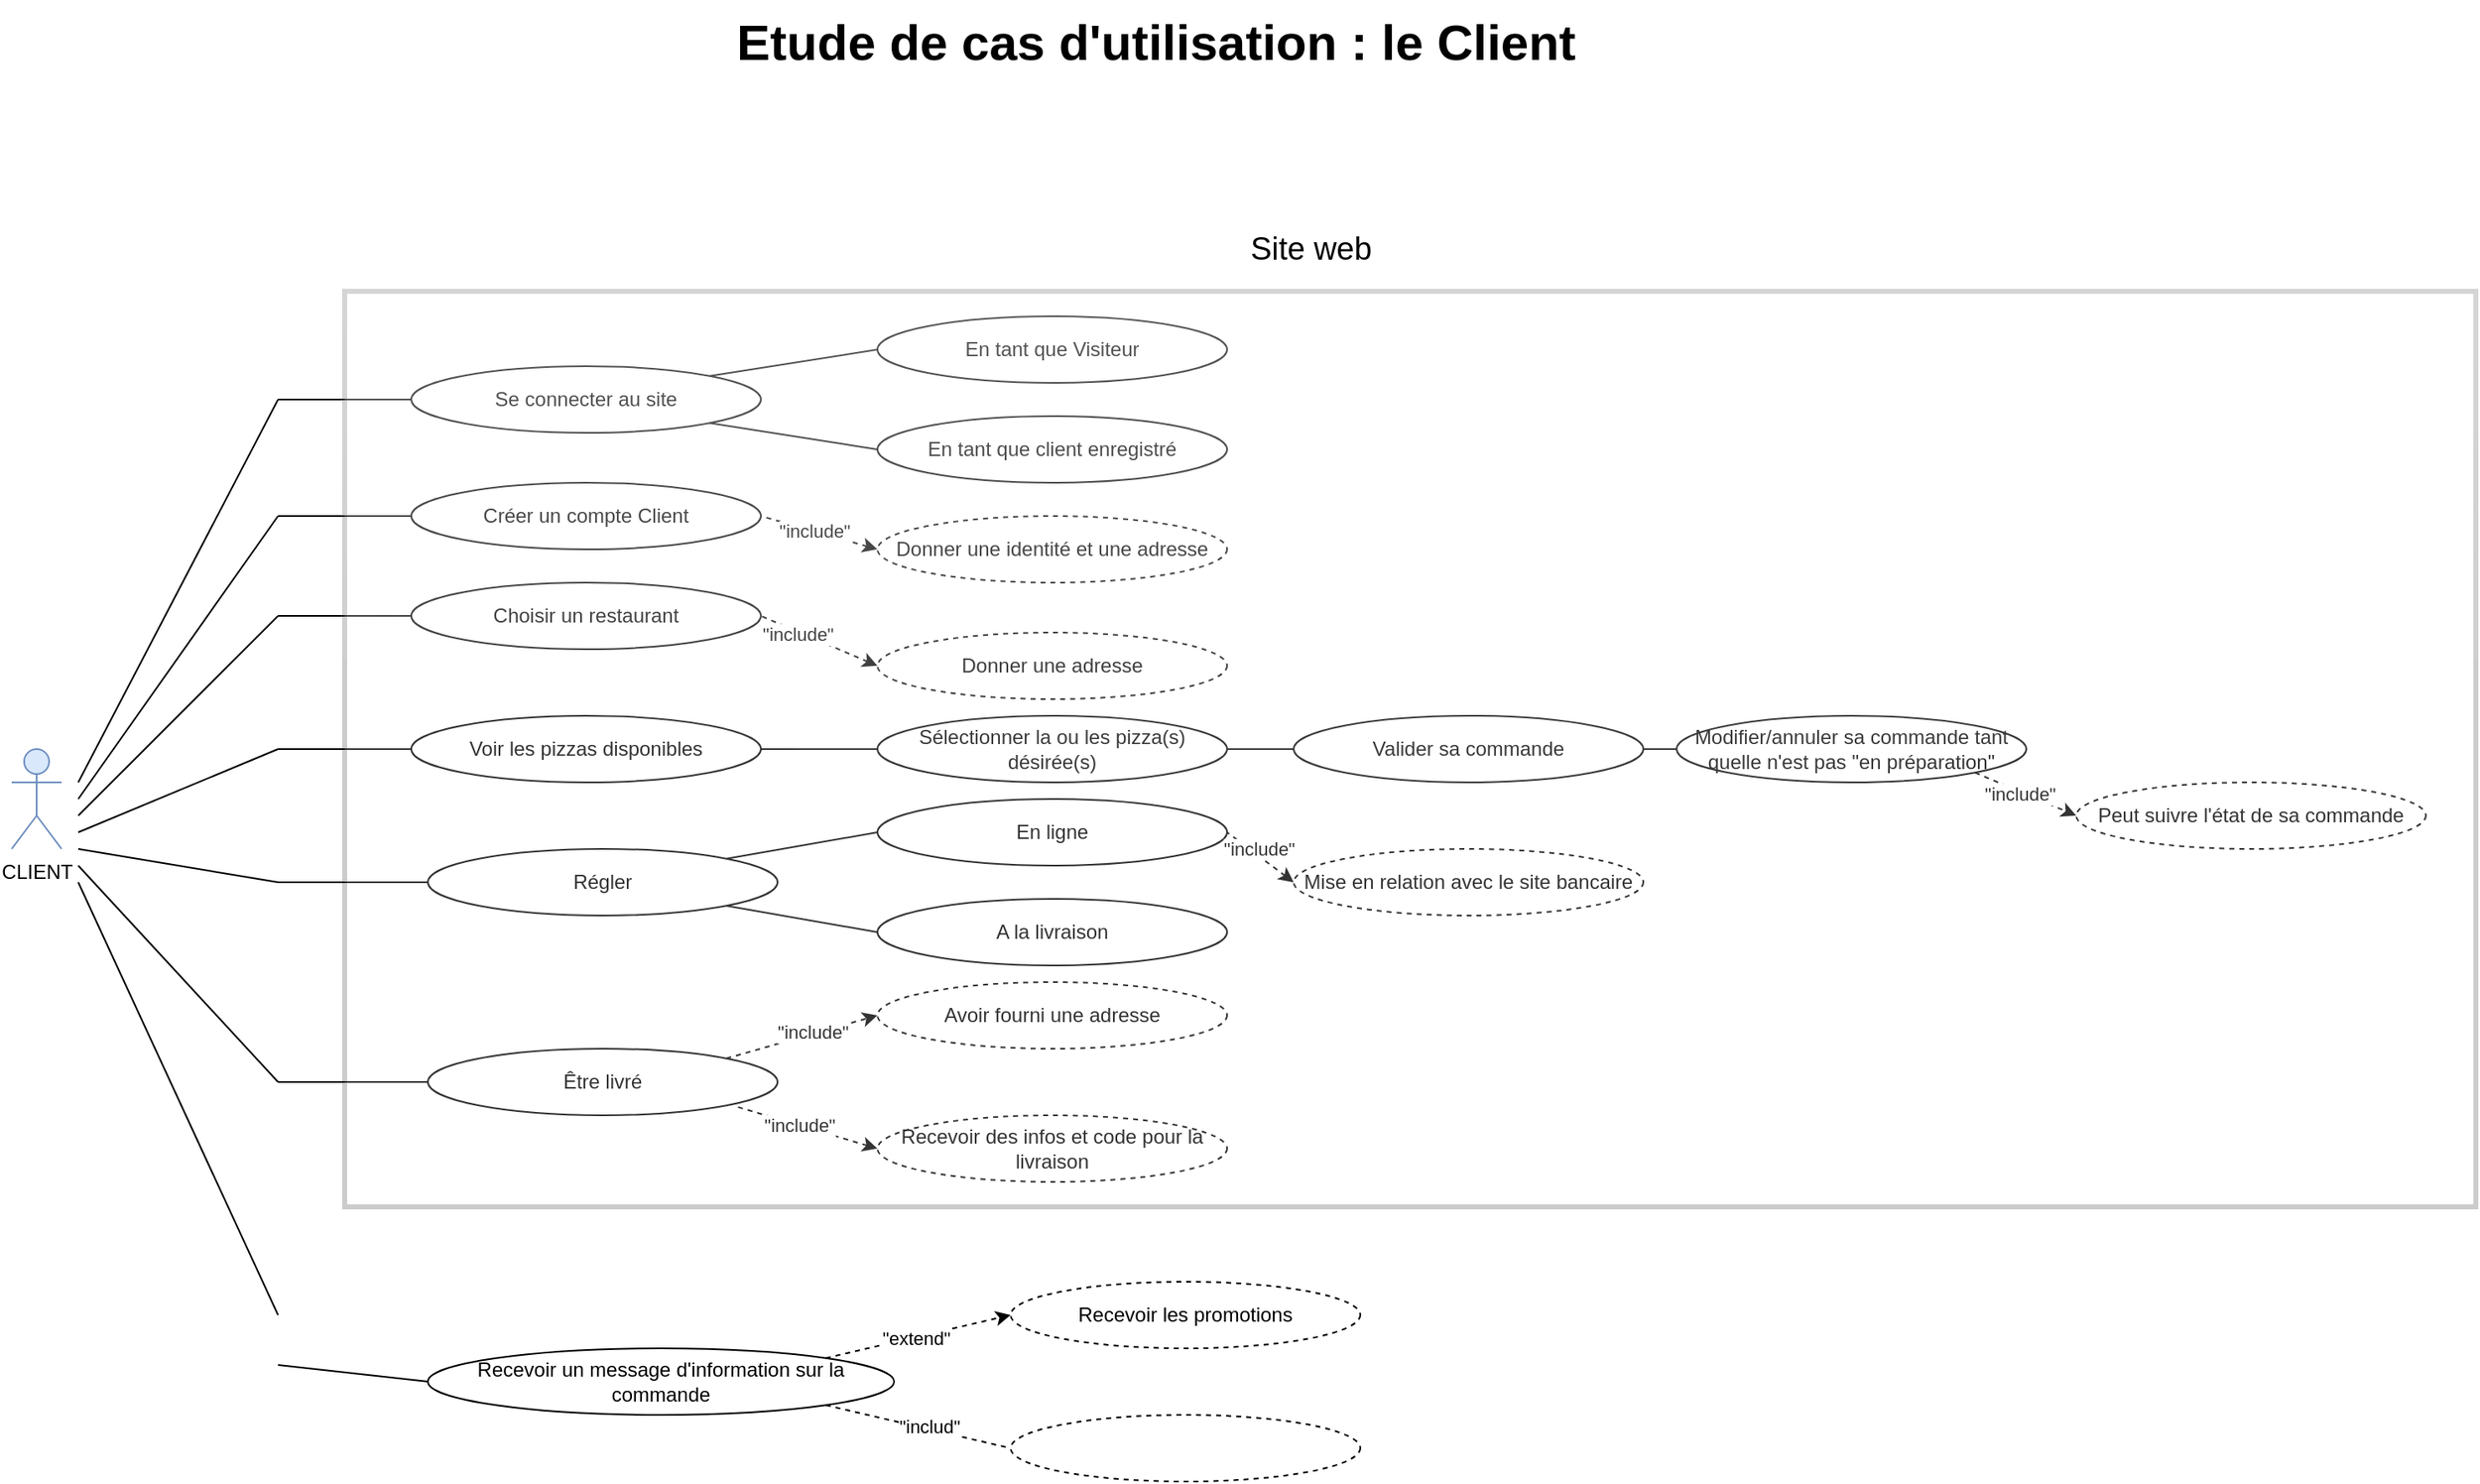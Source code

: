 <mxfile version="12.9.13" type="github">
  <diagram id="K9GapVBDPHIvFuJplNbO" name="Page-1">
    <mxGraphModel dx="946" dy="1697" grid="1" gridSize="10" guides="1" tooltips="1" connect="1" arrows="1" fold="1" page="1" pageScale="1" pageWidth="827" pageHeight="1169" math="0" shadow="0">
      <root>
        <mxCell id="0" />
        <mxCell id="1" parent="0" />
        <mxCell id="MGfbBTOL-nACpGUUXOaL-1" value="CLIENT" style="shape=umlActor;verticalLabelPosition=bottom;labelBackgroundColor=#ffffff;verticalAlign=top;html=1;outlineConnect=0;fillColor=#dae8fc;strokeColor=#6c8ebf;" vertex="1" parent="1">
          <mxGeometry x="40" y="300" width="30" height="60" as="geometry" />
        </mxCell>
        <mxCell id="MGfbBTOL-nACpGUUXOaL-4" value="" style="endArrow=none;html=1;endFill=0;" edge="1" parent="1">
          <mxGeometry width="50" height="50" relative="1" as="geometry">
            <mxPoint x="80" y="320" as="sourcePoint" />
            <mxPoint x="200" y="90" as="targetPoint" />
          </mxGeometry>
        </mxCell>
        <mxCell id="MGfbBTOL-nACpGUUXOaL-7" value="" style="endArrow=none;html=1;endFill=0;entryX=0;entryY=0.5;entryDx=0;entryDy=0;" edge="1" parent="1" target="MGfbBTOL-nACpGUUXOaL-9">
          <mxGeometry width="50" height="50" relative="1" as="geometry">
            <mxPoint x="200" y="90" as="sourcePoint" />
            <mxPoint x="280" y="80" as="targetPoint" />
          </mxGeometry>
        </mxCell>
        <mxCell id="MGfbBTOL-nACpGUUXOaL-9" value="Se connecter au site" style="ellipse;whiteSpace=wrap;html=1;" vertex="1" parent="1">
          <mxGeometry x="280" y="70" width="210" height="40" as="geometry" />
        </mxCell>
        <mxCell id="MGfbBTOL-nACpGUUXOaL-14" value="" style="endArrow=none;dashed=1;html=1;entryX=1;entryY=0.5;entryDx=0;entryDy=0;endFill=0;startArrow=classic;startFill=1;exitX=0;exitY=0.5;exitDx=0;exitDy=0;" edge="1" parent="1" source="MGfbBTOL-nACpGUUXOaL-62" target="MGfbBTOL-nACpGUUXOaL-34">
          <mxGeometry width="50" height="50" relative="1" as="geometry">
            <mxPoint x="530" y="210" as="sourcePoint" />
            <mxPoint x="490" y="155" as="targetPoint" />
          </mxGeometry>
        </mxCell>
        <mxCell id="MGfbBTOL-nACpGUUXOaL-16" value="&quot;include&quot;" style="edgeLabel;html=1;align=center;verticalAlign=middle;resizable=0;points=[];" vertex="1" connectable="0" parent="MGfbBTOL-nACpGUUXOaL-14">
          <mxGeometry x="0.514" relative="1" as="geometry">
            <mxPoint x="14.99" y="3.74" as="offset" />
          </mxGeometry>
        </mxCell>
        <mxCell id="MGfbBTOL-nACpGUUXOaL-34" value="Créer un compte Client" style="ellipse;whiteSpace=wrap;html=1;" vertex="1" parent="1">
          <mxGeometry x="280" y="140" width="210" height="40" as="geometry" />
        </mxCell>
        <mxCell id="MGfbBTOL-nACpGUUXOaL-38" value="" style="endArrow=none;html=1;" edge="1" parent="1">
          <mxGeometry width="50" height="50" relative="1" as="geometry">
            <mxPoint x="80" y="330" as="sourcePoint" />
            <mxPoint x="200" y="160" as="targetPoint" />
          </mxGeometry>
        </mxCell>
        <mxCell id="MGfbBTOL-nACpGUUXOaL-60" value="" style="edgeStyle=orthogonalEdgeStyle;rounded=0;orthogonalLoop=1;jettySize=auto;html=1;endArrow=none;endFill=0;" edge="1" parent="1" source="MGfbBTOL-nACpGUUXOaL-40" target="MGfbBTOL-nACpGUUXOaL-59">
          <mxGeometry relative="1" as="geometry" />
        </mxCell>
        <mxCell id="MGfbBTOL-nACpGUUXOaL-40" value="Voir les pizzas disponibles" style="ellipse;whiteSpace=wrap;html=1;" vertex="1" parent="1">
          <mxGeometry x="280" y="280" width="210" height="40" as="geometry" />
        </mxCell>
        <mxCell id="MGfbBTOL-nACpGUUXOaL-59" value="Sélectionner la ou les pizza(s) désirée(s)" style="ellipse;whiteSpace=wrap;html=1;" vertex="1" parent="1">
          <mxGeometry x="560" y="280" width="210" height="40" as="geometry" />
        </mxCell>
        <mxCell id="MGfbBTOL-nACpGUUXOaL-47" value="" style="endArrow=none;html=1;exitX=1;exitY=0;exitDx=0;exitDy=0;entryX=0;entryY=0.5;entryDx=0;entryDy=0;" edge="1" parent="1" source="MGfbBTOL-nACpGUUXOaL-9" target="MGfbBTOL-nACpGUUXOaL-51">
          <mxGeometry width="50" height="50" relative="1" as="geometry">
            <mxPoint x="490" y="90" as="sourcePoint" />
            <mxPoint x="540" y="40" as="targetPoint" />
          </mxGeometry>
        </mxCell>
        <mxCell id="MGfbBTOL-nACpGUUXOaL-48" value="" style="endArrow=none;html=1;entryX=1;entryY=1;entryDx=0;entryDy=0;exitX=0;exitY=0.5;exitDx=0;exitDy=0;" edge="1" parent="1" source="MGfbBTOL-nACpGUUXOaL-52" target="MGfbBTOL-nACpGUUXOaL-9">
          <mxGeometry width="50" height="50" relative="1" as="geometry">
            <mxPoint x="540" y="140" as="sourcePoint" />
            <mxPoint x="490" y="240" as="targetPoint" />
          </mxGeometry>
        </mxCell>
        <mxCell id="MGfbBTOL-nACpGUUXOaL-51" value="En tant que Visiteur" style="ellipse;whiteSpace=wrap;html=1;" vertex="1" parent="1">
          <mxGeometry x="560" y="40" width="210" height="40" as="geometry" />
        </mxCell>
        <mxCell id="MGfbBTOL-nACpGUUXOaL-52" value="En tant que client enregistré" style="ellipse;whiteSpace=wrap;html=1;" vertex="1" parent="1">
          <mxGeometry x="560" y="100" width="210" height="40" as="geometry" />
        </mxCell>
        <mxCell id="MGfbBTOL-nACpGUUXOaL-58" value="" style="endArrow=none;html=1;exitX=0;exitY=0.5;exitDx=0;exitDy=0;" edge="1" parent="1" source="MGfbBTOL-nACpGUUXOaL-40">
          <mxGeometry width="50" height="50" relative="1" as="geometry">
            <mxPoint x="280" y="300" as="sourcePoint" />
            <mxPoint x="200" y="300" as="targetPoint" />
          </mxGeometry>
        </mxCell>
        <mxCell id="MGfbBTOL-nACpGUUXOaL-61" value="" style="endArrow=none;html=1;exitX=1;exitY=0.5;exitDx=0;exitDy=0;entryX=0;entryY=0.5;entryDx=0;entryDy=0;" edge="1" parent="1" source="MGfbBTOL-nACpGUUXOaL-59" target="MGfbBTOL-nACpGUUXOaL-72">
          <mxGeometry width="50" height="50" relative="1" as="geometry">
            <mxPoint x="740" y="260" as="sourcePoint" />
            <mxPoint x="780" y="260" as="targetPoint" />
          </mxGeometry>
        </mxCell>
        <mxCell id="MGfbBTOL-nACpGUUXOaL-62" value="Donner une identité et une adresse" style="ellipse;whiteSpace=wrap;html=1;dashed=1;" vertex="1" parent="1">
          <mxGeometry x="560" y="160" width="210" height="40" as="geometry" />
        </mxCell>
        <mxCell id="MGfbBTOL-nACpGUUXOaL-65" value="Modifier/annuler sa commande tant quelle n&#39;est pas &quot;en préparation&quot;" style="ellipse;whiteSpace=wrap;html=1;" vertex="1" parent="1">
          <mxGeometry x="1040" y="280" width="210" height="40" as="geometry" />
        </mxCell>
        <mxCell id="MGfbBTOL-nACpGUUXOaL-67" value="" style="endArrow=classic;dashed=1;html=1;exitX=1;exitY=1;exitDx=0;exitDy=0;entryX=0;entryY=0.5;entryDx=0;entryDy=0;startArrow=none;startFill=0;endFill=1;" edge="1" parent="1" source="MGfbBTOL-nACpGUUXOaL-65" target="MGfbBTOL-nACpGUUXOaL-68">
          <mxGeometry width="50" height="50" relative="1" as="geometry">
            <mxPoint x="1030" y="210" as="sourcePoint" />
            <mxPoint x="1020" y="290" as="targetPoint" />
          </mxGeometry>
        </mxCell>
        <mxCell id="MGfbBTOL-nACpGUUXOaL-69" value="&quot;include&quot;&lt;br&gt;" style="edgeLabel;html=1;align=center;verticalAlign=middle;resizable=0;points=[];" vertex="1" connectable="0" parent="MGfbBTOL-nACpGUUXOaL-67">
          <mxGeometry x="-0.1" y="-1" relative="1" as="geometry">
            <mxPoint as="offset" />
          </mxGeometry>
        </mxCell>
        <mxCell id="MGfbBTOL-nACpGUUXOaL-68" value="Peut suivre l&#39;état de sa commande" style="ellipse;whiteSpace=wrap;html=1;dashed=1;" vertex="1" parent="1">
          <mxGeometry x="1280" y="320" width="210" height="40" as="geometry" />
        </mxCell>
        <mxCell id="MGfbBTOL-nACpGUUXOaL-71" value="" style="endArrow=none;html=1;exitX=0;exitY=0.5;exitDx=0;exitDy=0;" edge="1" parent="1" source="MGfbBTOL-nACpGUUXOaL-74">
          <mxGeometry width="50" height="50" relative="1" as="geometry">
            <mxPoint x="280" y="320" as="sourcePoint" />
            <mxPoint x="200" y="380" as="targetPoint" />
          </mxGeometry>
        </mxCell>
        <mxCell id="MGfbBTOL-nACpGUUXOaL-72" value="Valider sa commande" style="ellipse;whiteSpace=wrap;html=1;" vertex="1" parent="1">
          <mxGeometry x="810" y="280" width="210" height="40" as="geometry" />
        </mxCell>
        <mxCell id="MGfbBTOL-nACpGUUXOaL-74" value="Régler" style="ellipse;whiteSpace=wrap;html=1;" vertex="1" parent="1">
          <mxGeometry x="290" y="360" width="210" height="40" as="geometry" />
        </mxCell>
        <mxCell id="MGfbBTOL-nACpGUUXOaL-76" value="" style="endArrow=none;html=1;entryX=1;entryY=0.5;entryDx=0;entryDy=0;exitX=0;exitY=0.5;exitDx=0;exitDy=0;" edge="1" parent="1" source="MGfbBTOL-nACpGUUXOaL-65" target="MGfbBTOL-nACpGUUXOaL-72">
          <mxGeometry width="50" height="50" relative="1" as="geometry">
            <mxPoint x="1130" y="290" as="sourcePoint" />
            <mxPoint x="1180" y="240" as="targetPoint" />
          </mxGeometry>
        </mxCell>
        <mxCell id="MGfbBTOL-nACpGUUXOaL-77" value="En ligne" style="ellipse;whiteSpace=wrap;html=1;" vertex="1" parent="1">
          <mxGeometry x="560" y="330" width="210" height="40" as="geometry" />
        </mxCell>
        <mxCell id="MGfbBTOL-nACpGUUXOaL-79" value="" style="endArrow=none;html=1;exitX=1;exitY=0;exitDx=0;exitDy=0;entryX=0;entryY=0.5;entryDx=0;entryDy=0;" edge="1" parent="1" source="MGfbBTOL-nACpGUUXOaL-74" target="MGfbBTOL-nACpGUUXOaL-77">
          <mxGeometry width="50" height="50" relative="1" as="geometry">
            <mxPoint x="460" y="290" as="sourcePoint" />
            <mxPoint x="510" y="240" as="targetPoint" />
          </mxGeometry>
        </mxCell>
        <mxCell id="MGfbBTOL-nACpGUUXOaL-80" value="" style="endArrow=none;html=1;exitX=1;exitY=1;exitDx=0;exitDy=0;entryX=0;entryY=0.5;entryDx=0;entryDy=0;" edge="1" parent="1" source="MGfbBTOL-nACpGUUXOaL-74" target="MGfbBTOL-nACpGUUXOaL-81">
          <mxGeometry width="50" height="50" relative="1" as="geometry">
            <mxPoint x="460" y="290" as="sourcePoint" />
            <mxPoint x="530" y="390" as="targetPoint" />
          </mxGeometry>
        </mxCell>
        <mxCell id="MGfbBTOL-nACpGUUXOaL-81" value="A la livraison" style="ellipse;whiteSpace=wrap;html=1;" vertex="1" parent="1">
          <mxGeometry x="560" y="390" width="210" height="40" as="geometry" />
        </mxCell>
        <mxCell id="MGfbBTOL-nACpGUUXOaL-85" value="" style="endArrow=none;dashed=1;html=1;entryX=1;entryY=0.5;entryDx=0;entryDy=0;exitX=0;exitY=0.5;exitDx=0;exitDy=0;endFill=0;startArrow=classic;startFill=1;" edge="1" parent="1" source="MGfbBTOL-nACpGUUXOaL-87" target="MGfbBTOL-nACpGUUXOaL-77">
          <mxGeometry width="50" height="50" relative="1" as="geometry">
            <mxPoint x="790" y="330" as="sourcePoint" />
            <mxPoint x="700" y="240" as="targetPoint" />
          </mxGeometry>
        </mxCell>
        <mxCell id="MGfbBTOL-nACpGUUXOaL-86" value="&quot;include&quot;" style="edgeLabel;html=1;align=center;verticalAlign=middle;resizable=0;points=[];" vertex="1" connectable="0" parent="MGfbBTOL-nACpGUUXOaL-85">
          <mxGeometry x="-0.338" y="-1" relative="1" as="geometry">
            <mxPoint x="-8.88" y="-9.33" as="offset" />
          </mxGeometry>
        </mxCell>
        <mxCell id="MGfbBTOL-nACpGUUXOaL-87" value="Mise en relation avec le site bancaire" style="ellipse;whiteSpace=wrap;html=1;dashed=1;" vertex="1" parent="1">
          <mxGeometry x="810" y="360" width="210" height="40" as="geometry" />
        </mxCell>
        <mxCell id="MGfbBTOL-nACpGUUXOaL-90" value="" style="endArrow=none;html=1;entryX=0;entryY=0.5;entryDx=0;entryDy=0;" edge="1" parent="1" target="MGfbBTOL-nACpGUUXOaL-94">
          <mxGeometry width="50" height="50" relative="1" as="geometry">
            <mxPoint x="200" y="500" as="sourcePoint" />
            <mxPoint x="280" y="310" as="targetPoint" />
          </mxGeometry>
        </mxCell>
        <mxCell id="MGfbBTOL-nACpGUUXOaL-94" value="Être livré" style="ellipse;whiteSpace=wrap;html=1;" vertex="1" parent="1">
          <mxGeometry x="290" y="480" width="210" height="40" as="geometry" />
        </mxCell>
        <mxCell id="MGfbBTOL-nACpGUUXOaL-108" value="Avoir fourni une adresse" style="ellipse;whiteSpace=wrap;html=1;dashed=1;" vertex="1" parent="1">
          <mxGeometry x="560" y="440" width="210" height="40" as="geometry" />
        </mxCell>
        <mxCell id="MGfbBTOL-nACpGUUXOaL-97" value="" style="endArrow=none;html=1;entryX=0;entryY=0.5;entryDx=0;entryDy=0;" edge="1" parent="1" target="MGfbBTOL-nACpGUUXOaL-34">
          <mxGeometry width="50" height="50" relative="1" as="geometry">
            <mxPoint x="200" y="160" as="sourcePoint" />
            <mxPoint x="420" y="240" as="targetPoint" />
          </mxGeometry>
        </mxCell>
        <mxCell id="MGfbBTOL-nACpGUUXOaL-99" value="Choisir un restaurant" style="ellipse;whiteSpace=wrap;html=1;" vertex="1" parent="1">
          <mxGeometry x="280" y="200" width="210" height="40" as="geometry" />
        </mxCell>
        <mxCell id="MGfbBTOL-nACpGUUXOaL-110" value="Donner une adresse" style="ellipse;whiteSpace=wrap;html=1;dashed=1;" vertex="1" parent="1">
          <mxGeometry x="560" y="230" width="210" height="40" as="geometry" />
        </mxCell>
        <mxCell id="MGfbBTOL-nACpGUUXOaL-101" value="" style="endArrow=none;html=1;entryX=0;entryY=0.5;entryDx=0;entryDy=0;" edge="1" parent="1" target="MGfbBTOL-nACpGUUXOaL-99">
          <mxGeometry width="50" height="50" relative="1" as="geometry">
            <mxPoint x="200" y="220" as="sourcePoint" />
            <mxPoint x="420" y="240" as="targetPoint" />
          </mxGeometry>
        </mxCell>
        <mxCell id="MGfbBTOL-nACpGUUXOaL-102" value="" style="endArrow=none;html=1;" edge="1" parent="1">
          <mxGeometry width="50" height="50" relative="1" as="geometry">
            <mxPoint x="80" y="340" as="sourcePoint" />
            <mxPoint x="200" y="220" as="targetPoint" />
          </mxGeometry>
        </mxCell>
        <mxCell id="MGfbBTOL-nACpGUUXOaL-113" value="" style="endArrow=none;html=1;dashed=1;entryX=1;entryY=0.5;entryDx=0;entryDy=0;exitX=0;exitY=0.5;exitDx=0;exitDy=0;startArrow=classic;startFill=1;" edge="1" parent="1" source="MGfbBTOL-nACpGUUXOaL-110" target="MGfbBTOL-nACpGUUXOaL-99">
          <mxGeometry width="50" height="50" relative="1" as="geometry">
            <mxPoint x="500" y="340" as="sourcePoint" />
            <mxPoint x="550" y="290" as="targetPoint" />
          </mxGeometry>
        </mxCell>
        <mxCell id="MGfbBTOL-nACpGUUXOaL-114" value="&quot;include&quot;" style="edgeLabel;html=1;align=center;verticalAlign=middle;resizable=0;points=[];" vertex="1" connectable="0" parent="MGfbBTOL-nACpGUUXOaL-113">
          <mxGeometry x="0.379" y="2" relative="1" as="geometry">
            <mxPoint x="1" as="offset" />
          </mxGeometry>
        </mxCell>
        <mxCell id="MGfbBTOL-nACpGUUXOaL-115" value="" style="endArrow=classic;html=1;dashed=1;entryX=0;entryY=0.5;entryDx=0;entryDy=0;exitX=1;exitY=0;exitDx=0;exitDy=0;startArrow=none;startFill=0;endFill=1;" edge="1" parent="1" source="MGfbBTOL-nACpGUUXOaL-94" target="MGfbBTOL-nACpGUUXOaL-108">
          <mxGeometry width="50" height="50" relative="1" as="geometry">
            <mxPoint x="450" y="340" as="sourcePoint" />
            <mxPoint x="500" y="290" as="targetPoint" />
          </mxGeometry>
        </mxCell>
        <mxCell id="MGfbBTOL-nACpGUUXOaL-121" value="&quot;include&quot;&lt;br&gt;" style="edgeLabel;html=1;align=center;verticalAlign=middle;resizable=0;points=[];" vertex="1" connectable="0" parent="MGfbBTOL-nACpGUUXOaL-115">
          <mxGeometry x="0.409" y="1" relative="1" as="geometry">
            <mxPoint x="-12.45" y="3.19" as="offset" />
          </mxGeometry>
        </mxCell>
        <mxCell id="MGfbBTOL-nACpGUUXOaL-119" value="" style="endArrow=none;dashed=1;html=1;entryX=0.886;entryY=0.875;entryDx=0;entryDy=0;entryPerimeter=0;endFill=0;exitX=0;exitY=0.5;exitDx=0;exitDy=0;startArrow=classic;startFill=1;" edge="1" parent="1" source="MGfbBTOL-nACpGUUXOaL-120" target="MGfbBTOL-nACpGUUXOaL-94">
          <mxGeometry width="50" height="50" relative="1" as="geometry">
            <mxPoint x="560" y="510" as="sourcePoint" />
            <mxPoint x="620" y="330" as="targetPoint" />
          </mxGeometry>
        </mxCell>
        <mxCell id="MGfbBTOL-nACpGUUXOaL-122" value="&quot;include&quot;" style="edgeLabel;html=1;align=center;verticalAlign=middle;resizable=0;points=[];" vertex="1" connectable="0" parent="MGfbBTOL-nACpGUUXOaL-119">
          <mxGeometry x="0.12" relative="1" as="geometry">
            <mxPoint as="offset" />
          </mxGeometry>
        </mxCell>
        <mxCell id="MGfbBTOL-nACpGUUXOaL-120" value="Recevoir des infos et code pour la livraison" style="ellipse;whiteSpace=wrap;html=1;dashed=1;" vertex="1" parent="1">
          <mxGeometry x="560" y="520" width="210" height="40" as="geometry" />
        </mxCell>
        <mxCell id="MGfbBTOL-nACpGUUXOaL-123" value="" style="endArrow=none;html=1;" edge="1" parent="1">
          <mxGeometry width="50" height="50" relative="1" as="geometry">
            <mxPoint x="80" y="350" as="sourcePoint" />
            <mxPoint x="200" y="300" as="targetPoint" />
          </mxGeometry>
        </mxCell>
        <mxCell id="MGfbBTOL-nACpGUUXOaL-124" value="" style="endArrow=none;html=1;" edge="1" parent="1">
          <mxGeometry width="50" height="50" relative="1" as="geometry">
            <mxPoint x="200" y="380" as="sourcePoint" />
            <mxPoint x="80" y="360" as="targetPoint" />
          </mxGeometry>
        </mxCell>
        <mxCell id="MGfbBTOL-nACpGUUXOaL-125" value="" style="endArrow=none;html=1;" edge="1" parent="1">
          <mxGeometry width="50" height="50" relative="1" as="geometry">
            <mxPoint x="200" y="500" as="sourcePoint" />
            <mxPoint x="80" y="370" as="targetPoint" />
          </mxGeometry>
        </mxCell>
        <mxCell id="MGfbBTOL-nACpGUUXOaL-126" value="&lt;font size=&quot;1&quot;&gt;&lt;b style=&quot;font-size: 30px&quot;&gt;Etude de cas d&#39;utilisation : le Client&lt;/b&gt;&lt;/font&gt;" style="text;html=1;strokeColor=none;fillColor=#ffffff;align=center;verticalAlign=middle;whiteSpace=wrap;rounded=0;" vertex="1" parent="1">
          <mxGeometry x="450" y="-150" width="555" height="50" as="geometry" />
        </mxCell>
        <mxCell id="MGfbBTOL-nACpGUUXOaL-127" value="" style="rounded=0;whiteSpace=wrap;html=1;fillColor=#ffffff;strokeWidth=3;strokeColor=#000000;opacity=20;glass=1;perimeterSpacing=0;" vertex="1" parent="1">
          <mxGeometry x="240" y="25" width="1280" height="550" as="geometry" />
        </mxCell>
        <mxCell id="MGfbBTOL-nACpGUUXOaL-130" value="&lt;font style=&quot;font-size: 19px&quot;&gt;Site web&lt;/font&gt;" style="text;html=1;align=center;verticalAlign=middle;resizable=0;points=[];autosize=1;" vertex="1" parent="1">
          <mxGeometry x="775" y="-10" width="90" height="20" as="geometry" />
        </mxCell>
        <mxCell id="MGfbBTOL-nACpGUUXOaL-135" value="Recevoir un message d&#39;information sur la commande" style="ellipse;whiteSpace=wrap;html=1;" vertex="1" parent="1">
          <mxGeometry x="290" y="660" width="280" height="40" as="geometry" />
        </mxCell>
        <mxCell id="MGfbBTOL-nACpGUUXOaL-136" value="" style="endArrow=none;html=1;entryX=0;entryY=0.5;entryDx=0;entryDy=0;" edge="1" parent="1" target="MGfbBTOL-nACpGUUXOaL-135">
          <mxGeometry width="50" height="50" relative="1" as="geometry">
            <mxPoint x="200" y="670" as="sourcePoint" />
            <mxPoint x="510" y="560" as="targetPoint" />
          </mxGeometry>
        </mxCell>
        <mxCell id="MGfbBTOL-nACpGUUXOaL-137" value="" style="endArrow=none;html=1;" edge="1" parent="1">
          <mxGeometry width="50" height="50" relative="1" as="geometry">
            <mxPoint x="80" y="380" as="sourcePoint" />
            <mxPoint x="200" y="640" as="targetPoint" />
          </mxGeometry>
        </mxCell>
        <mxCell id="MGfbBTOL-nACpGUUXOaL-139" value="" style="endArrow=classic;dashed=1;html=1;exitX=1;exitY=0;exitDx=0;exitDy=0;entryX=0;entryY=0.5;entryDx=0;entryDy=0;endFill=1;" edge="1" parent="1" source="MGfbBTOL-nACpGUUXOaL-135" target="MGfbBTOL-nACpGUUXOaL-140">
          <mxGeometry width="50" height="50" relative="1" as="geometry">
            <mxPoint x="670" y="700" as="sourcePoint" />
            <mxPoint x="660" y="620" as="targetPoint" />
          </mxGeometry>
        </mxCell>
        <mxCell id="MGfbBTOL-nACpGUUXOaL-141" value="&quot;extend&quot;" style="edgeLabel;html=1;align=center;verticalAlign=middle;resizable=0;points=[];" vertex="1" connectable="0" parent="MGfbBTOL-nACpGUUXOaL-139">
          <mxGeometry x="-0.031" relative="1" as="geometry">
            <mxPoint as="offset" />
          </mxGeometry>
        </mxCell>
        <mxCell id="MGfbBTOL-nACpGUUXOaL-140" value="Recevoir les promotions" style="ellipse;whiteSpace=wrap;html=1;dashed=1;" vertex="1" parent="1">
          <mxGeometry x="640" y="620" width="210" height="40" as="geometry" />
        </mxCell>
        <mxCell id="MGfbBTOL-nACpGUUXOaL-143" value="" style="ellipse;whiteSpace=wrap;html=1;dashed=1;" vertex="1" parent="1">
          <mxGeometry x="640" y="700" width="210" height="40" as="geometry" />
        </mxCell>
        <mxCell id="MGfbBTOL-nACpGUUXOaL-144" value="" style="endArrow=none;dashed=1;html=1;entryX=0;entryY=0.5;entryDx=0;entryDy=0;exitX=1;exitY=1;exitDx=0;exitDy=0;" edge="1" parent="1" source="MGfbBTOL-nACpGUUXOaL-135" target="MGfbBTOL-nACpGUUXOaL-143">
          <mxGeometry width="50" height="50" relative="1" as="geometry">
            <mxPoint x="480" y="630" as="sourcePoint" />
            <mxPoint x="530" y="580" as="targetPoint" />
          </mxGeometry>
        </mxCell>
        <mxCell id="MGfbBTOL-nACpGUUXOaL-145" value="&quot;includ&quot;" style="edgeLabel;html=1;align=center;verticalAlign=middle;resizable=0;points=[];" vertex="1" connectable="0" parent="MGfbBTOL-nACpGUUXOaL-144">
          <mxGeometry x="0.107" y="2" relative="1" as="geometry">
            <mxPoint as="offset" />
          </mxGeometry>
        </mxCell>
      </root>
    </mxGraphModel>
  </diagram>
</mxfile>
